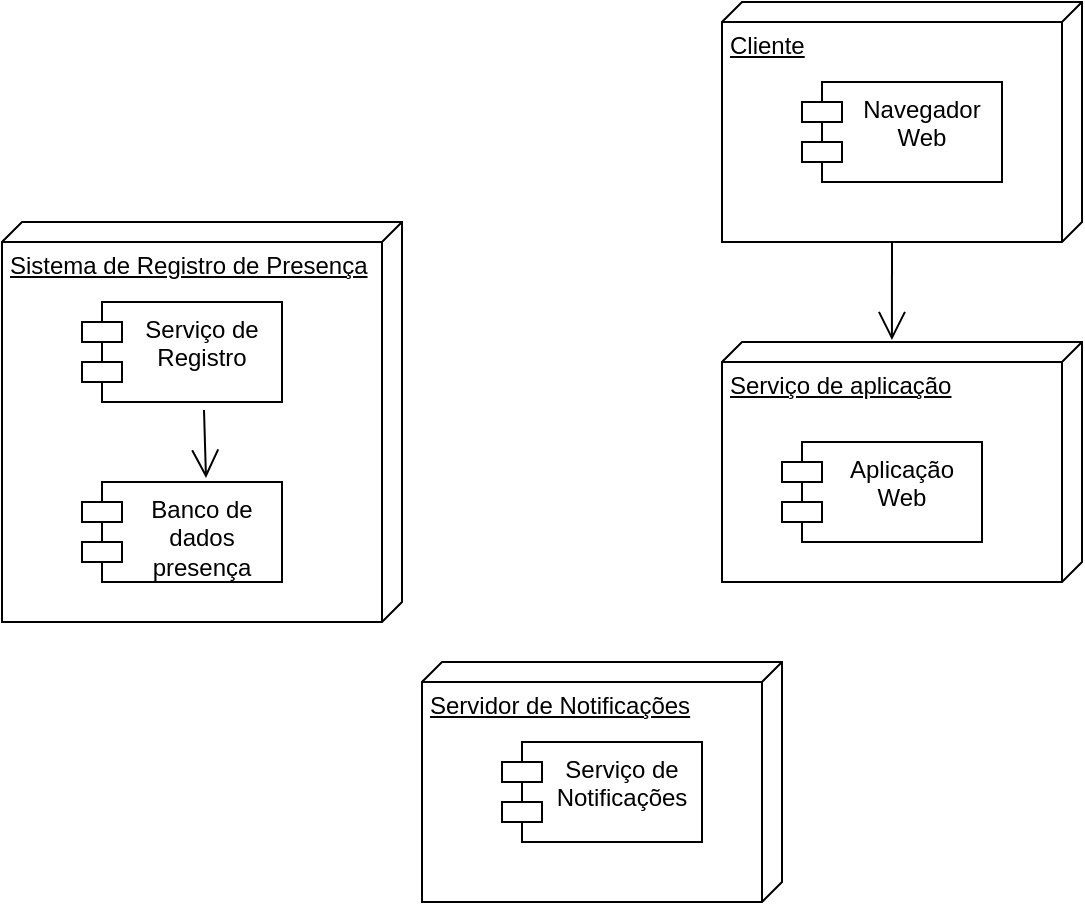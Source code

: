 <mxfile version="24.4.10" type="github">
  <diagram name="Página-1" id="RpFWXeUkQCwlLJSxUXfq">
    <mxGraphModel dx="880" dy="426" grid="1" gridSize="10" guides="1" tooltips="1" connect="1" arrows="1" fold="1" page="1" pageScale="1" pageWidth="827" pageHeight="1169" math="0" shadow="0">
      <root>
        <mxCell id="0" />
        <mxCell id="1" parent="0" />
        <mxCell id="MDB3MuM7bu7z7roXhhHN-1" value="Cliente&lt;div&gt;&lt;br&gt;&lt;/div&gt;" style="verticalAlign=top;align=left;spacingTop=8;spacingLeft=2;spacingRight=12;shape=cube;size=10;direction=south;fontStyle=4;html=1;whiteSpace=wrap;" vertex="1" parent="1">
          <mxGeometry x="480" y="60" width="180" height="120" as="geometry" />
        </mxCell>
        <mxCell id="MDB3MuM7bu7z7roXhhHN-2" value="Navegador Web" style="shape=module;align=left;spacingLeft=20;align=center;verticalAlign=top;whiteSpace=wrap;html=1;" vertex="1" parent="1">
          <mxGeometry x="520" y="100" width="100" height="50" as="geometry" />
        </mxCell>
        <mxCell id="MDB3MuM7bu7z7roXhhHN-3" value="&lt;div&gt;Sistema de Registro de Presença&lt;/div&gt;" style="verticalAlign=top;align=left;spacingTop=8;spacingLeft=2;spacingRight=12;shape=cube;size=10;direction=south;fontStyle=4;html=1;whiteSpace=wrap;" vertex="1" parent="1">
          <mxGeometry x="120" y="170" width="200" height="200" as="geometry" />
        </mxCell>
        <mxCell id="MDB3MuM7bu7z7roXhhHN-4" value="Serviço de Registro" style="shape=module;align=left;spacingLeft=20;align=center;verticalAlign=top;whiteSpace=wrap;html=1;" vertex="1" parent="1">
          <mxGeometry x="160" y="210" width="100" height="50" as="geometry" />
        </mxCell>
        <mxCell id="MDB3MuM7bu7z7roXhhHN-5" value="Banco de dados presença" style="shape=module;align=left;spacingLeft=20;align=center;verticalAlign=top;whiteSpace=wrap;html=1;" vertex="1" parent="1">
          <mxGeometry x="160" y="300" width="100" height="50" as="geometry" />
        </mxCell>
        <mxCell id="MDB3MuM7bu7z7roXhhHN-6" value="Serviço de aplicação" style="verticalAlign=top;align=left;spacingTop=8;spacingLeft=2;spacingRight=12;shape=cube;size=10;direction=south;fontStyle=4;html=1;whiteSpace=wrap;" vertex="1" parent="1">
          <mxGeometry x="480" y="230" width="180" height="120" as="geometry" />
        </mxCell>
        <mxCell id="MDB3MuM7bu7z7roXhhHN-8" value="" style="endArrow=open;endFill=1;endSize=12;html=1;rounded=0;exitX=0.61;exitY=1.08;exitDx=0;exitDy=0;exitPerimeter=0;entryX=0.62;entryY=-0.04;entryDx=0;entryDy=0;entryPerimeter=0;" edge="1" parent="1" source="MDB3MuM7bu7z7roXhhHN-4" target="MDB3MuM7bu7z7roXhhHN-5">
          <mxGeometry width="160" relative="1" as="geometry">
            <mxPoint x="160" y="280" as="sourcePoint" />
            <mxPoint x="320" y="280" as="targetPoint" />
          </mxGeometry>
        </mxCell>
        <mxCell id="MDB3MuM7bu7z7roXhhHN-9" value="Aplicação Web" style="shape=module;align=left;spacingLeft=20;align=center;verticalAlign=top;whiteSpace=wrap;html=1;" vertex="1" parent="1">
          <mxGeometry x="510" y="280" width="100" height="50" as="geometry" />
        </mxCell>
        <mxCell id="MDB3MuM7bu7z7roXhhHN-10" value="" style="endArrow=open;endFill=1;endSize=12;html=1;rounded=0;exitX=0;exitY=0;exitDx=120;exitDy=95;exitPerimeter=0;entryX=-0.008;entryY=0.528;entryDx=0;entryDy=0;entryPerimeter=0;" edge="1" parent="1" source="MDB3MuM7bu7z7roXhhHN-1" target="MDB3MuM7bu7z7roXhhHN-6">
          <mxGeometry width="160" relative="1" as="geometry">
            <mxPoint x="330" y="230" as="sourcePoint" />
            <mxPoint x="490" y="230" as="targetPoint" />
          </mxGeometry>
        </mxCell>
        <mxCell id="MDB3MuM7bu7z7roXhhHN-11" value="&lt;div&gt;Servidor de Notificações&lt;/div&gt;" style="verticalAlign=top;align=left;spacingTop=8;spacingLeft=2;spacingRight=12;shape=cube;size=10;direction=south;fontStyle=4;html=1;whiteSpace=wrap;" vertex="1" parent="1">
          <mxGeometry x="330" y="390" width="180" height="120" as="geometry" />
        </mxCell>
        <mxCell id="MDB3MuM7bu7z7roXhhHN-12" value="Serviço de Notificações" style="shape=module;align=left;spacingLeft=20;align=center;verticalAlign=top;whiteSpace=wrap;html=1;" vertex="1" parent="1">
          <mxGeometry x="370" y="430" width="100" height="50" as="geometry" />
        </mxCell>
      </root>
    </mxGraphModel>
  </diagram>
</mxfile>
